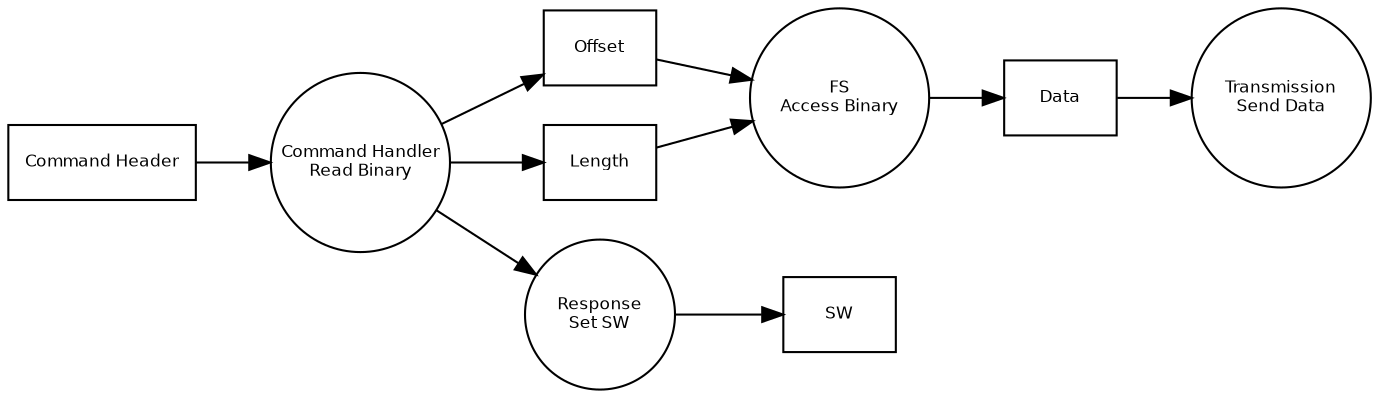 digraph DFD_CommandInterpreter {
 
rankdir = LR

 node [
         fontname = "Bitstream Vera Sans"
         fontsize = 8
         shape = "record"
     ]

 edge [
         fontname = "Bitstream Vera Sans"
         fontsize = 8
         fontcolor = "Red"
     ]

// all blocks
header [label="Command Header"]

read [label="Command Handler\nRead Binary", shape="circle", fixedsize=true, width=1.2];

senddata [label="Transmission\nSend Data", shape="circle", fixedsize=true, width=1.2]

access [label="FS\nAccess Binary", shape="circle", fixedsize=true, width=1.2]

offset [label="Offset"]
length [label="Length"]
data [label="Data"]

set_sw [label="Response\nSet SW", shape="circle", fixedsize=true, width=1];
sw [label="SW"]


// relations
header -> read

read -> offset
read -> length

offset -> access
length -> access

access -> data

data -> senddata

read -> set_sw

set_sw -> sw
}
